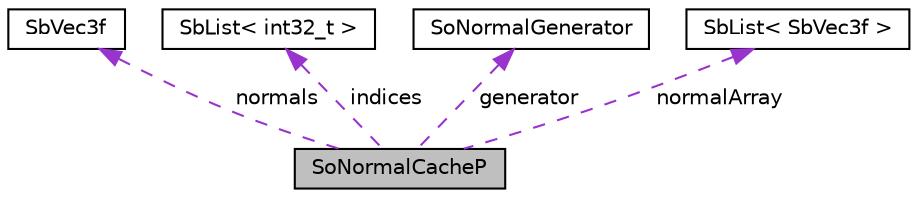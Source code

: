 digraph "SoNormalCacheP"
{
 // LATEX_PDF_SIZE
  edge [fontname="Helvetica",fontsize="10",labelfontname="Helvetica",labelfontsize="10"];
  node [fontname="Helvetica",fontsize="10",shape=record];
  Node1 [label="SoNormalCacheP",height=0.2,width=0.4,color="black", fillcolor="grey75", style="filled", fontcolor="black",tooltip=" "];
  Node2 -> Node1 [dir="back",color="darkorchid3",fontsize="10",style="dashed",label=" normals" ,fontname="Helvetica"];
  Node2 [label="SbVec3f",height=0.2,width=0.4,color="black", fillcolor="white", style="filled",URL="$classSbVec3f.html",tooltip="The SbVec3f class is a 3 dimensional vector with floating point coordinates."];
  Node3 -> Node1 [dir="back",color="darkorchid3",fontsize="10",style="dashed",label=" indices" ,fontname="Helvetica"];
  Node3 [label="SbList\< int32_t \>",height=0.2,width=0.4,color="black", fillcolor="white", style="filled",URL="$classSbList.html",tooltip=" "];
  Node4 -> Node1 [dir="back",color="darkorchid3",fontsize="10",style="dashed",label=" generator" ,fontname="Helvetica"];
  Node4 [label="SoNormalGenerator",height=0.2,width=0.4,color="black", fillcolor="white", style="filled",URL="$classSoNormalGenerator.html",tooltip="The SoNormalGenerator class is used to generate normals."];
  Node5 -> Node1 [dir="back",color="darkorchid3",fontsize="10",style="dashed",label=" normalArray" ,fontname="Helvetica"];
  Node5 [label="SbList\< SbVec3f \>",height=0.2,width=0.4,color="black", fillcolor="white", style="filled",URL="$classSbList.html",tooltip=" "];
}
